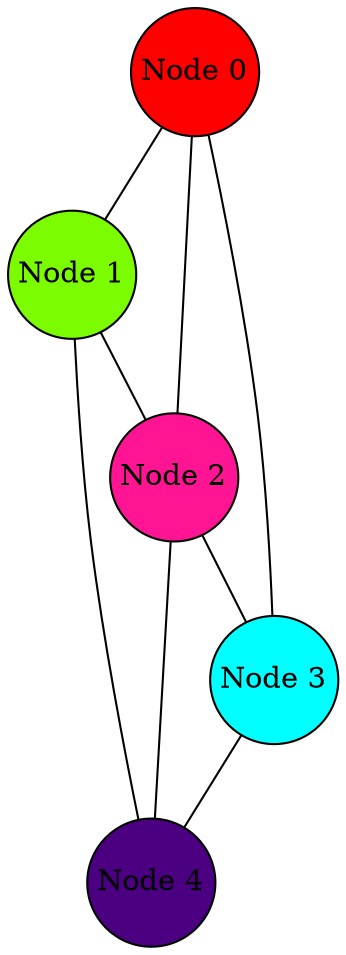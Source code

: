digraph HelloGraph {
	node [shape="circle", style="filled", margin="0.01"];
	edge [dir="none"];

	"Node 0" [fillcolor="red"]
	"Node 1" [fillcolor="lawngreen"]
	"Node 2" [fillcolor="deeppink"]
	"Node 3" [fillcolor="cyan"]
	"Node 4" [fillcolor="indigo"]

	"Node 0" -> "Node 1";
	"Node 0" -> "Node 2";
	"Node 0" -> "Node 3";
	"Node 1" -> "Node 2";
	"Node 1" -> "Node 4";
	"Node 2" -> "Node 3";
	"Node 2" -> "Node 4";
	"Node 3" -> "Node 4";
}
